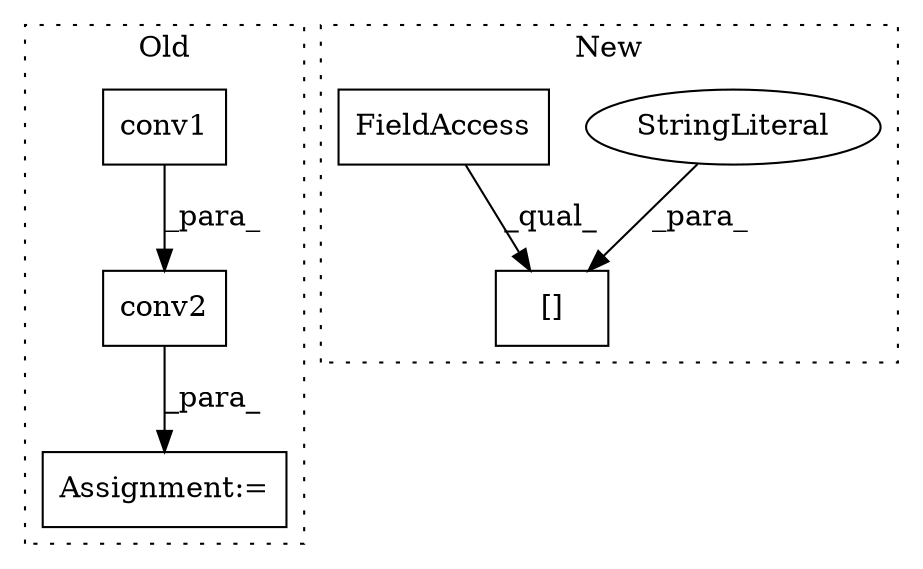 digraph G {
subgraph cluster0 {
1 [label="conv2" a="32" s="1537,1555" l="6,1" shape="box"];
3 [label="conv1" a="32" s="1465,1483" l="6,1" shape="box"];
4 [label="Assignment:=" a="7" s="1579" l="1" shape="box"];
label = "Old";
style="dotted";
}
subgraph cluster1 {
2 [label="[]" a="2" s="1760,1789" l="11,1" shape="box"];
5 [label="StringLiteral" a="45" s="1771" l="18" shape="ellipse"];
6 [label="FieldAccess" a="22" s="1760" l="10" shape="box"];
label = "New";
style="dotted";
}
1 -> 4 [label="_para_"];
3 -> 1 [label="_para_"];
5 -> 2 [label="_para_"];
6 -> 2 [label="_qual_"];
}